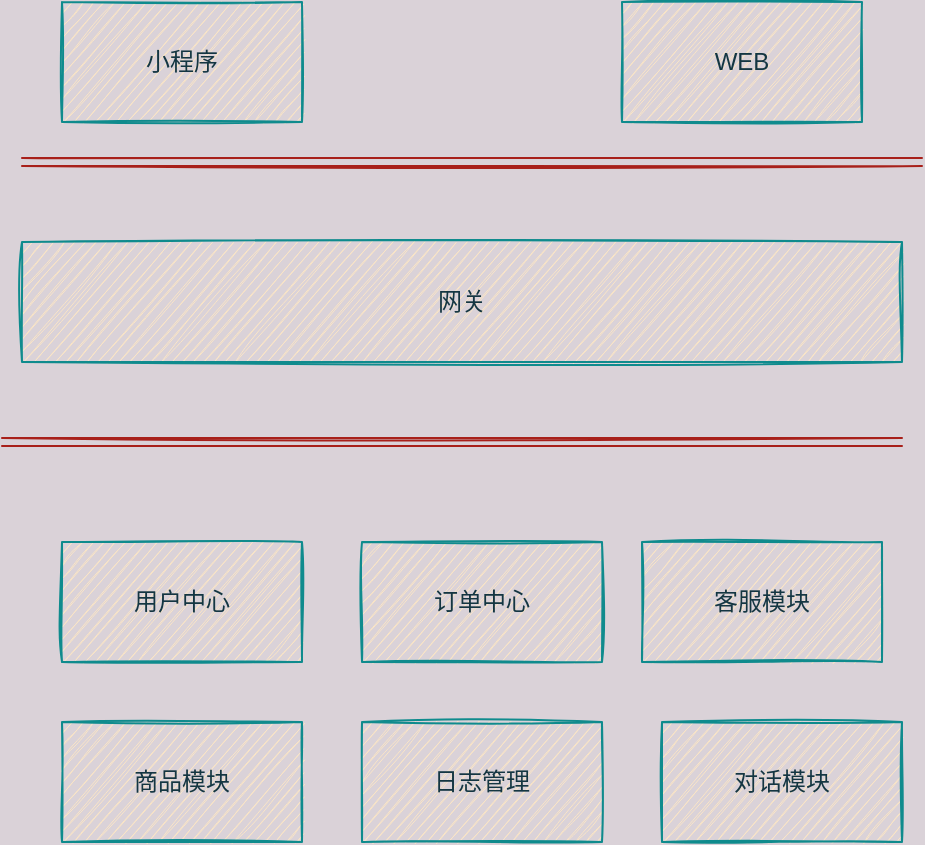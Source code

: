<mxfile version="14.4.9" type="github">
  <diagram id="wYlke4VY2Ae1O9RU0sDJ" name="第 1 页">
    <mxGraphModel dx="1406" dy="669" grid="0" gridSize="10" guides="1" tooltips="1" connect="1" arrows="1" fold="1" page="1" pageScale="1" pageWidth="1169" pageHeight="827" background="#DAD2D8" math="0" shadow="0">
      <root>
        <mxCell id="0" />
        <mxCell id="1" parent="0" />
        <mxCell id="2S8JFcUNcYetvbFkob-V-1" value="小程序" style="whiteSpace=wrap;html=1;fillColor=#FAE5C7;strokeColor=#0F8B8D;fontColor=#143642;sketch=1;" parent="1" vertex="1">
          <mxGeometry x="260" y="60" width="120" height="60" as="geometry" />
        </mxCell>
        <mxCell id="2S8JFcUNcYetvbFkob-V-2" value="WEB" style="whiteSpace=wrap;html=1;fillColor=#FAE5C7;strokeColor=#0F8B8D;fontColor=#143642;sketch=1;" parent="1" vertex="1">
          <mxGeometry x="540" y="60" width="120" height="60" as="geometry" />
        </mxCell>
        <mxCell id="2S8JFcUNcYetvbFkob-V-8" value="" style="shape=link;html=1;strokeColor=#A8201A;fontColor=#143642;sketch=1;labelBackgroundColor=#DAD2D8;" parent="1" edge="1">
          <mxGeometry width="100" relative="1" as="geometry">
            <mxPoint x="240" y="140" as="sourcePoint" />
            <mxPoint x="690" y="140" as="targetPoint" />
          </mxGeometry>
        </mxCell>
        <mxCell id="2S8JFcUNcYetvbFkob-V-11" value="网关" style="whiteSpace=wrap;html=1;fillColor=#FAE5C7;strokeColor=#0F8B8D;fontColor=#143642;sketch=1;" parent="1" vertex="1">
          <mxGeometry x="240" y="180" width="440" height="60" as="geometry" />
        </mxCell>
        <mxCell id="2S8JFcUNcYetvbFkob-V-12" value="" style="shape=link;html=1;strokeColor=#A8201A;fontColor=#143642;sketch=1;labelBackgroundColor=#DAD2D8;" parent="1" edge="1">
          <mxGeometry width="100" relative="1" as="geometry">
            <mxPoint x="230" y="280" as="sourcePoint" />
            <mxPoint x="680" y="280" as="targetPoint" />
          </mxGeometry>
        </mxCell>
        <mxCell id="2S8JFcUNcYetvbFkob-V-14" value="用户中心" style="whiteSpace=wrap;html=1;fillColor=#FAE5C7;strokeColor=#0F8B8D;fontColor=#143642;sketch=1;" parent="1" vertex="1">
          <mxGeometry x="260" y="330" width="120" height="60" as="geometry" />
        </mxCell>
        <mxCell id="2S8JFcUNcYetvbFkob-V-15" value="订单中心" style="whiteSpace=wrap;html=1;fillColor=#FAE5C7;strokeColor=#0F8B8D;fontColor=#143642;sketch=1;" parent="1" vertex="1">
          <mxGeometry x="410" y="330" width="120" height="60" as="geometry" />
        </mxCell>
        <mxCell id="2S8JFcUNcYetvbFkob-V-16" value="客服模块" style="whiteSpace=wrap;html=1;fillColor=#FAE5C7;strokeColor=#0F8B8D;fontColor=#143642;sketch=1;" parent="1" vertex="1">
          <mxGeometry x="550" y="330" width="120" height="60" as="geometry" />
        </mxCell>
        <mxCell id="2S8JFcUNcYetvbFkob-V-17" value="商品模块" style="whiteSpace=wrap;html=1;fillColor=#FAE5C7;strokeColor=#0F8B8D;fontColor=#143642;sketch=1;" parent="1" vertex="1">
          <mxGeometry x="260" y="420" width="120" height="60" as="geometry" />
        </mxCell>
        <mxCell id="2S8JFcUNcYetvbFkob-V-18" value="日志管理" style="whiteSpace=wrap;html=1;fillColor=#FAE5C7;strokeColor=#0F8B8D;fontColor=#143642;sketch=1;" parent="1" vertex="1">
          <mxGeometry x="410" y="420" width="120" height="60" as="geometry" />
        </mxCell>
        <mxCell id="2S8JFcUNcYetvbFkob-V-19" value="对话模块" style="whiteSpace=wrap;html=1;fillColor=#FAE5C7;strokeColor=#0F8B8D;fontColor=#143642;sketch=1;" parent="1" vertex="1">
          <mxGeometry x="560" y="420" width="120" height="60" as="geometry" />
        </mxCell>
      </root>
    </mxGraphModel>
  </diagram>
</mxfile>
